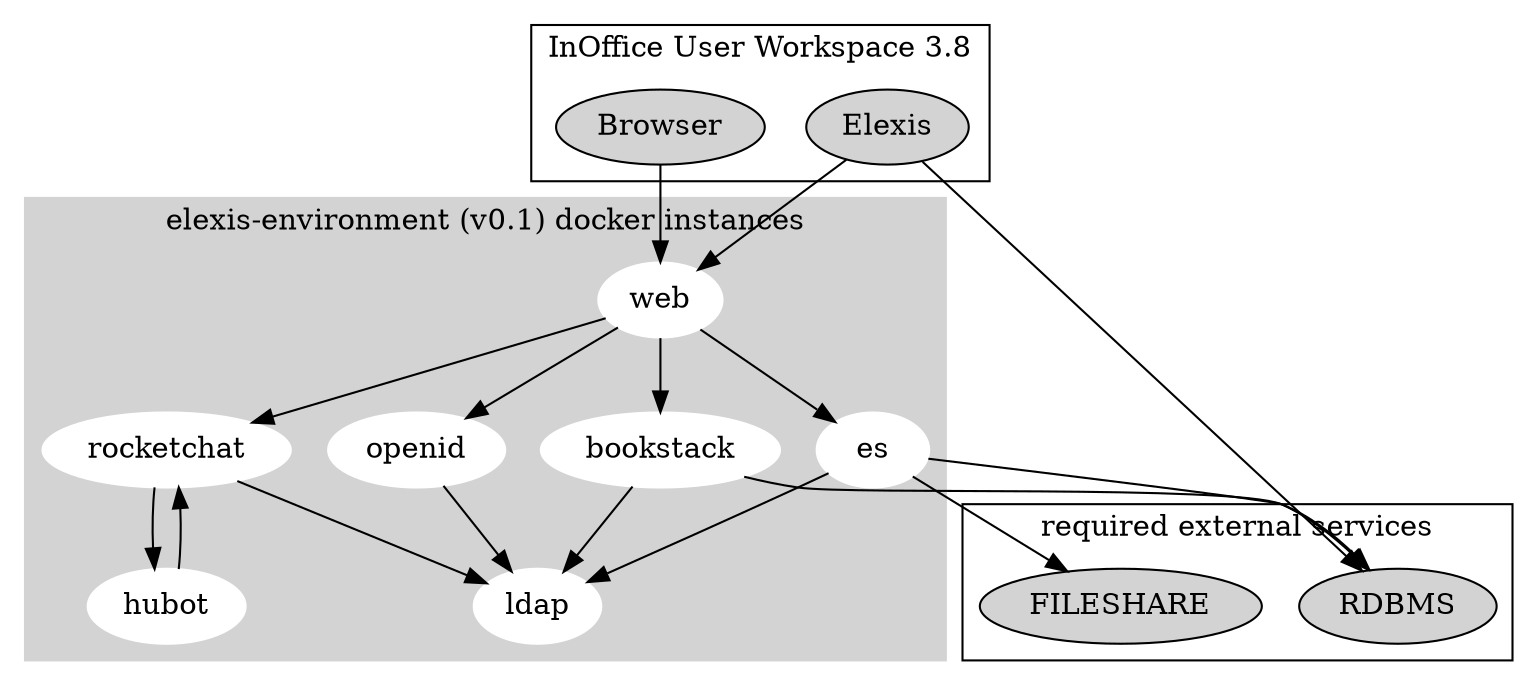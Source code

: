 digraph elexisenvironment {

    subgraph cluster_0 {
        node [style=filled,color=white];
        style=filled;
        color=lightgrey;
        es -> ldap;
        rocketchat -> hubot;
        hubot -> rocketchat;
        rocketchat -> ldap;
        bookstack -> ldap;
        web -> rocketchat;
        web -> bookstack;
        web -> es;
        web -> openid;
        openid -> ldap;
        // hubot -> es;
        label="elexis-environment (v0.1) docker instances"
    }

    subgraph cluster_1 {
        node [style=filled];
        label="required external services"
        RDBMS;
        FILESHARE;
    }

    subgraph cluster_2 {
        node [style=filled];
        label="InOffice User Workspace 3.8"
        Elexis;
        Browser;
    }

    Elexis -> web;
    Browser -> web;
    Elexis -> RDBMS;
    bookstack -> RDBMS;

    es -> RDBMS;
    es -> FILESHARE;
}